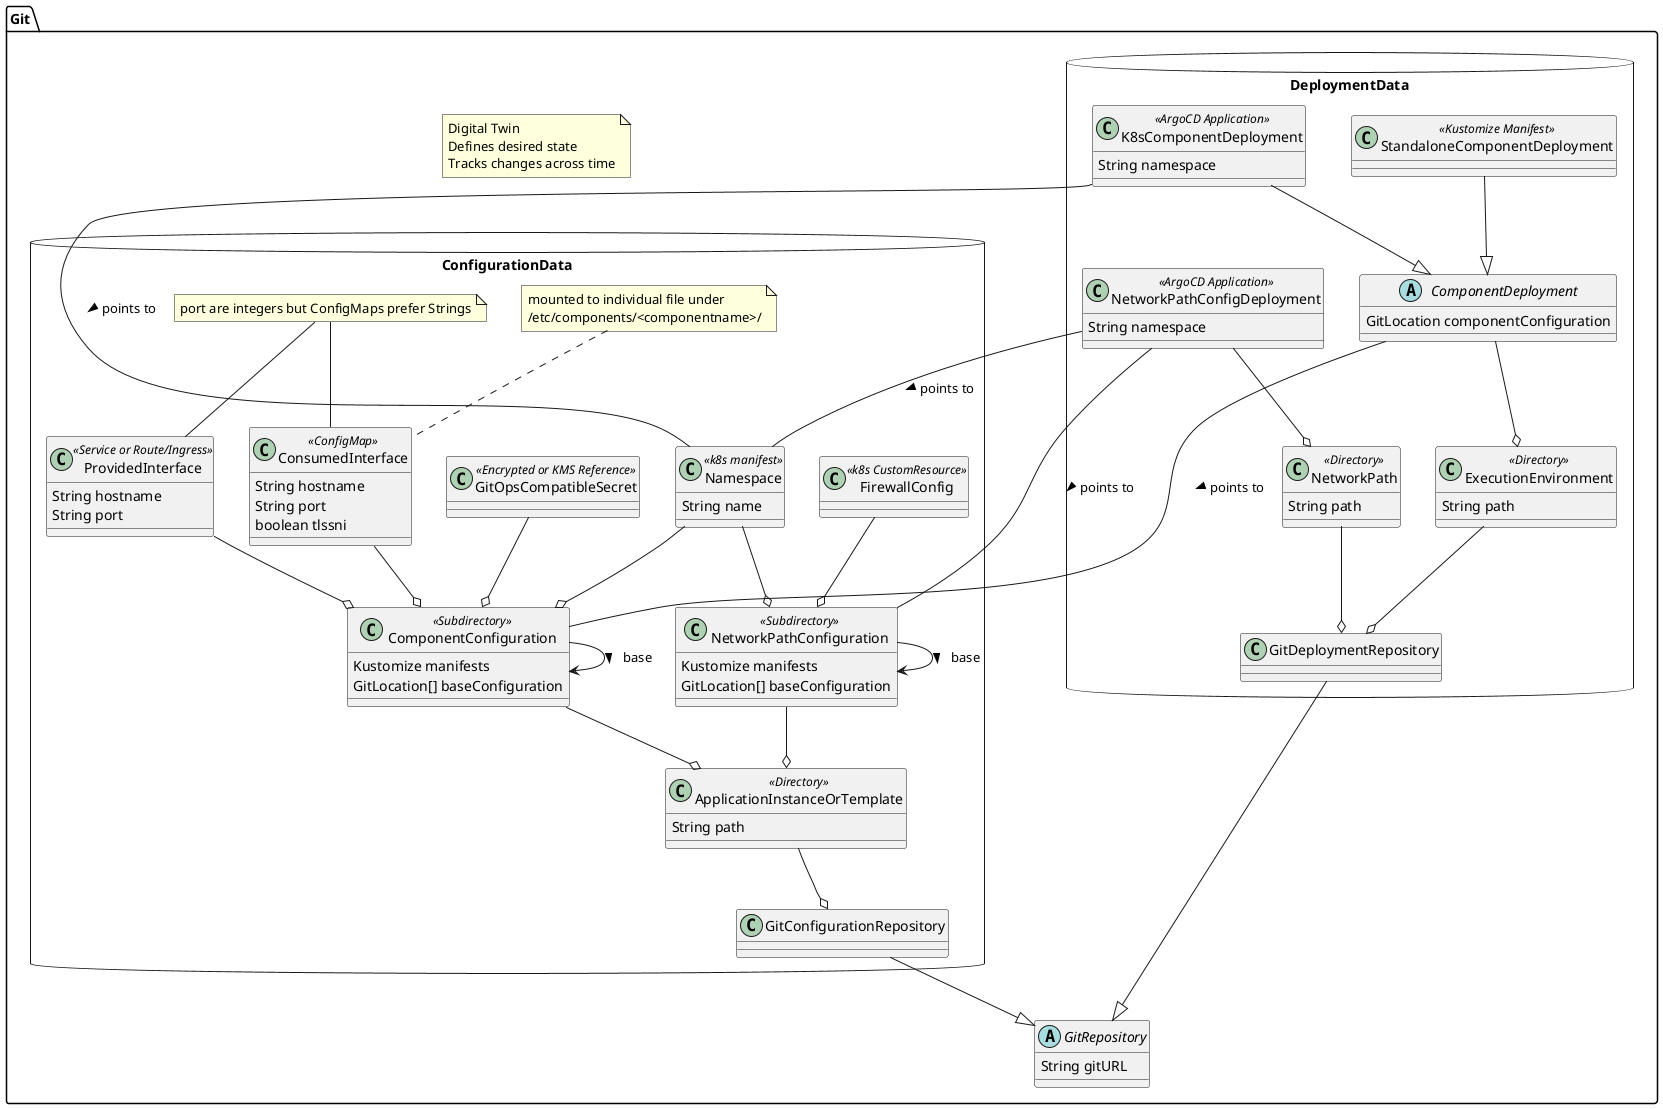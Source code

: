 @startuml
namespace Git {
    note "Digital Twin\nDefines desired state\nTracks changes across time" as notedigitaltwin
    'Git.ConfigurationData .up. notedigitaltwin
    'Git.DeploymentData .left. notedigitaltwin

    abstract class GitRepository
    GitRepository : String gitURL

    namespace DeploymentData <<Database>> {
        class K8sComponentDeployment <<ArgoCD Application>>
        K8sComponentDeployment : String namespace

        class StandaloneComponentDeployment <<Kustomize Manifest>>

        abstract class ComponentDeployment
        ComponentDeployment : GitLocation componentConfiguration

        class NetworkPathConfigDeployment <<ArgoCD Application>>
        NetworkPathConfigDeployment : String namespace

        class ExecutionEnvironment <<Directory>>
        ExecutionEnvironment : String path

        class NetworkPath <<Directory>>
        NetworkPath : String path

        class GitDeploymentRepository

        K8sComponentDeployment --|> ComponentDeployment
        StandaloneComponentDeployment --|> ComponentDeployment

        ComponentDeployment --o ExecutionEnvironment 
        ExecutionEnvironment --o GitDeploymentRepository 

        NetworkPathConfigDeployment --o NetworkPath
        NetworkPath --o GitDeploymentRepository
    } 

    namespace ConfigurationData <<Database>> {
        class ComponentConfiguration <<Subdirectory>>
        ComponentConfiguration : Kustomize manifests
        ComponentConfiguration : GitLocation[] baseConfiguration
        ComponentConfiguration --> ComponentConfiguration : base >

        class Namespace <<k8s manifest>>
        Namespace : String name

        class ProvidedInterface <<Service or Route/Ingress>>
        ProvidedInterface : String hostname
        ProvidedInterface : String port

        class ConsumedInterface <<ConfigMap>>
        ConsumedInterface : String hostname
        ConsumedInterface : String port
        ConsumedInterface : boolean tlssni

        note top of ConsumedInterface: mounted to individual file under\n/etc/components/<componentname>/
        note "port are integers but ConfigMaps prefer Strings" as noteintasstring
        noteintasstring -- ConsumedInterface 
        noteintasstring -- ProvidedInterface

        class GitOpsCompatibleSecret <<Encrypted or KMS Reference>>

        class NetworkPathConfiguration <<Subdirectory>>
        NetworkPathConfiguration : Kustomize manifests
        NetworkPathConfiguration : GitLocation[] baseConfiguration
        NetworkPathConfiguration --> NetworkPathConfiguration : base >

        class FirewallConfig <<k8s CustomResource>>

        class ApplicationInstanceOrTemplate <<Directory>>
        ApplicationInstanceOrTemplate : String path

        class GitConfigurationRepository

        "Namespace" --o ComponentConfiguration
        "Namespace" --o NetworkPathConfiguration

        ComponentConfiguration --o ApplicationInstanceOrTemplate 
        NetworkPathConfiguration --o ApplicationInstanceOrTemplate 
        FirewallConfig --o NetworkPathConfiguration
        
        GitOpsCompatibleSecret --o ComponentConfiguration 
        ProvidedInterface --o ComponentConfiguration
        ConsumedInterface --o ComponentConfiguration

        ApplicationInstanceOrTemplate --o GitConfigurationRepository

'        note "these are deployment specific -\nshouldn't they be deployment data?" as notedeploymentspecific
'        notedeploymentspecific -- ConsumedInterface
'        notedeploymentspecific -- ProvidedInterface

    }

    Git.DeploymentData.GitDeploymentRepository --|> GitRepository 
    Git.ConfigurationData.GitConfigurationRepository --|> GitRepository
    Git.DeploymentData.ComponentDeployment -- Git.ConfigurationData.ComponentConfiguration : points to >
    Git.DeploymentData.NetworkPathConfigDeployment -- Git.ConfigurationData.NetworkPathConfiguration : points to >

    Git.DeploymentData.K8sComponentDeployment -- Git.ConfigurationData.Namespace : points to >
    Git.DeploymentData.NetworkPathConfigDeployment --  Git.ConfigurationData.Namespace : points to >

}
@enduml
